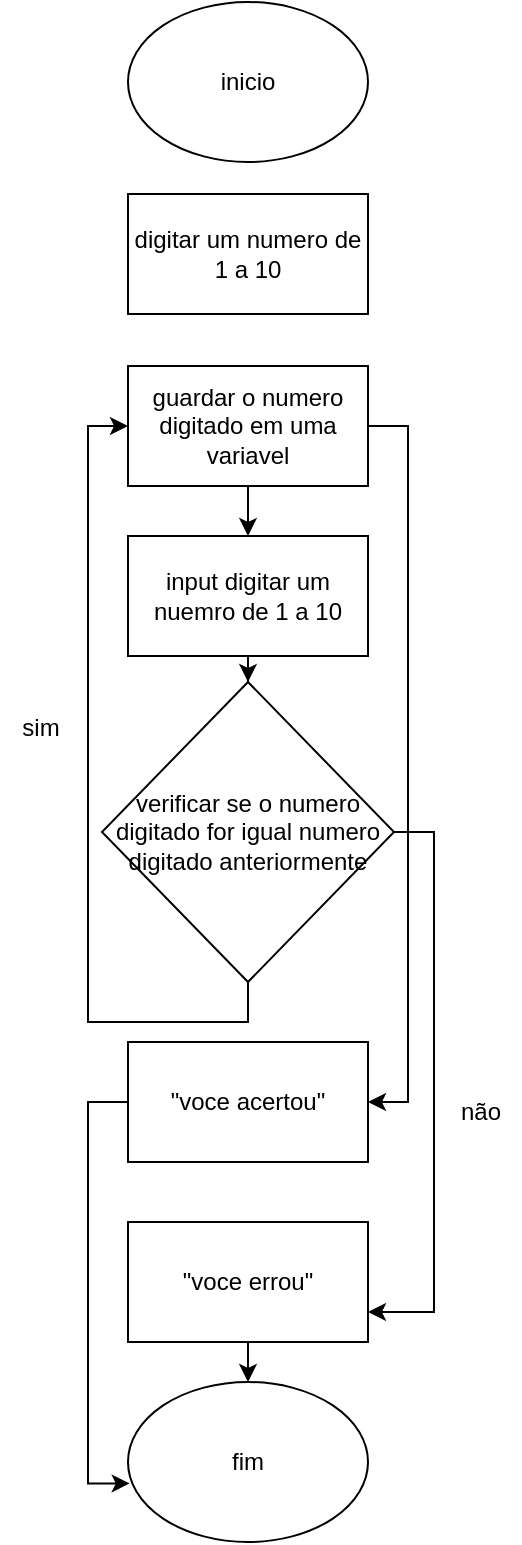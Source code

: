 <mxfile version="22.0.4" type="device">
  <diagram name="Página-1" id="SiWSqa8Oypd3CGrOgs_E">
    <mxGraphModel dx="1042" dy="569" grid="1" gridSize="10" guides="1" tooltips="1" connect="1" arrows="1" fold="1" page="1" pageScale="1" pageWidth="827" pageHeight="1169" math="0" shadow="0">
      <root>
        <mxCell id="0" />
        <mxCell id="1" parent="0" />
        <mxCell id="pRf4TY1jdU9umVy4MBth-1" value="inicio" style="ellipse;whiteSpace=wrap;html=1;" vertex="1" parent="1">
          <mxGeometry x="354" y="70" width="120" height="80" as="geometry" />
        </mxCell>
        <mxCell id="pRf4TY1jdU9umVy4MBth-2" value="fim" style="ellipse;whiteSpace=wrap;html=1;" vertex="1" parent="1">
          <mxGeometry x="354" y="760" width="120" height="80" as="geometry" />
        </mxCell>
        <mxCell id="pRf4TY1jdU9umVy4MBth-3" value="digitar um numero de 1 a 10" style="rounded=0;whiteSpace=wrap;html=1;" vertex="1" parent="1">
          <mxGeometry x="354" y="166" width="120" height="60" as="geometry" />
        </mxCell>
        <mxCell id="pRf4TY1jdU9umVy4MBth-10" style="edgeStyle=orthogonalEdgeStyle;rounded=0;orthogonalLoop=1;jettySize=auto;html=1;exitX=1;exitY=0.5;exitDx=0;exitDy=0;entryX=1;entryY=0.5;entryDx=0;entryDy=0;" edge="1" parent="1" source="pRf4TY1jdU9umVy4MBth-4" target="pRf4TY1jdU9umVy4MBth-7">
          <mxGeometry relative="1" as="geometry" />
        </mxCell>
        <mxCell id="pRf4TY1jdU9umVy4MBth-12" style="edgeStyle=orthogonalEdgeStyle;rounded=0;orthogonalLoop=1;jettySize=auto;html=1;exitX=0.5;exitY=1;exitDx=0;exitDy=0;" edge="1" parent="1" source="pRf4TY1jdU9umVy4MBth-4" target="pRf4TY1jdU9umVy4MBth-5">
          <mxGeometry relative="1" as="geometry" />
        </mxCell>
        <mxCell id="pRf4TY1jdU9umVy4MBth-4" value="guardar o numero digitado em uma variavel" style="rounded=0;whiteSpace=wrap;html=1;" vertex="1" parent="1">
          <mxGeometry x="354" y="252" width="120" height="60" as="geometry" />
        </mxCell>
        <mxCell id="pRf4TY1jdU9umVy4MBth-11" style="edgeStyle=orthogonalEdgeStyle;rounded=0;orthogonalLoop=1;jettySize=auto;html=1;exitX=0.5;exitY=1;exitDx=0;exitDy=0;" edge="1" parent="1" source="pRf4TY1jdU9umVy4MBth-5" target="pRf4TY1jdU9umVy4MBth-6">
          <mxGeometry relative="1" as="geometry" />
        </mxCell>
        <mxCell id="pRf4TY1jdU9umVy4MBth-5" value="input digitar um nuemro de 1 a 10" style="rounded=0;whiteSpace=wrap;html=1;" vertex="1" parent="1">
          <mxGeometry x="354" y="337" width="120" height="60" as="geometry" />
        </mxCell>
        <mxCell id="pRf4TY1jdU9umVy4MBth-8" style="edgeStyle=orthogonalEdgeStyle;rounded=0;orthogonalLoop=1;jettySize=auto;html=1;exitX=0.5;exitY=1;exitDx=0;exitDy=0;entryX=0;entryY=0.5;entryDx=0;entryDy=0;" edge="1" parent="1" source="pRf4TY1jdU9umVy4MBth-6" target="pRf4TY1jdU9umVy4MBth-4">
          <mxGeometry relative="1" as="geometry" />
        </mxCell>
        <mxCell id="pRf4TY1jdU9umVy4MBth-14" style="edgeStyle=orthogonalEdgeStyle;rounded=0;orthogonalLoop=1;jettySize=auto;html=1;exitX=1;exitY=0.5;exitDx=0;exitDy=0;entryX=1;entryY=0.75;entryDx=0;entryDy=0;" edge="1" parent="1" source="pRf4TY1jdU9umVy4MBth-6" target="pRf4TY1jdU9umVy4MBth-13">
          <mxGeometry relative="1" as="geometry" />
        </mxCell>
        <mxCell id="pRf4TY1jdU9umVy4MBth-6" value="verificar se o numero digitado for igual numero digitado anteriormente" style="rhombus;whiteSpace=wrap;html=1;" vertex="1" parent="1">
          <mxGeometry x="341" y="410" width="146" height="150" as="geometry" />
        </mxCell>
        <mxCell id="pRf4TY1jdU9umVy4MBth-7" value="&quot;voce acertou&quot;" style="rounded=0;whiteSpace=wrap;html=1;" vertex="1" parent="1">
          <mxGeometry x="354" y="590" width="120" height="60" as="geometry" />
        </mxCell>
        <mxCell id="pRf4TY1jdU9umVy4MBth-9" value="sim" style="text;html=1;align=center;verticalAlign=middle;resizable=0;points=[];autosize=1;strokeColor=none;fillColor=none;" vertex="1" parent="1">
          <mxGeometry x="290" y="418" width="40" height="30" as="geometry" />
        </mxCell>
        <mxCell id="pRf4TY1jdU9umVy4MBth-16" style="edgeStyle=orthogonalEdgeStyle;rounded=0;orthogonalLoop=1;jettySize=auto;html=1;exitX=0.5;exitY=1;exitDx=0;exitDy=0;entryX=0.5;entryY=0;entryDx=0;entryDy=0;" edge="1" parent="1" source="pRf4TY1jdU9umVy4MBth-13" target="pRf4TY1jdU9umVy4MBth-2">
          <mxGeometry relative="1" as="geometry" />
        </mxCell>
        <mxCell id="pRf4TY1jdU9umVy4MBth-13" value="&quot;voce errou&quot;" style="rounded=0;whiteSpace=wrap;html=1;" vertex="1" parent="1">
          <mxGeometry x="354" y="680" width="120" height="60" as="geometry" />
        </mxCell>
        <mxCell id="pRf4TY1jdU9umVy4MBth-15" value="não" style="text;html=1;align=center;verticalAlign=middle;resizable=0;points=[];autosize=1;strokeColor=none;fillColor=none;" vertex="1" parent="1">
          <mxGeometry x="510" y="610" width="40" height="30" as="geometry" />
        </mxCell>
        <mxCell id="pRf4TY1jdU9umVy4MBth-17" style="edgeStyle=orthogonalEdgeStyle;rounded=0;orthogonalLoop=1;jettySize=auto;html=1;exitX=0;exitY=0.5;exitDx=0;exitDy=0;entryX=0.007;entryY=0.634;entryDx=0;entryDy=0;entryPerimeter=0;" edge="1" parent="1" source="pRf4TY1jdU9umVy4MBth-7" target="pRf4TY1jdU9umVy4MBth-2">
          <mxGeometry relative="1" as="geometry" />
        </mxCell>
      </root>
    </mxGraphModel>
  </diagram>
</mxfile>
